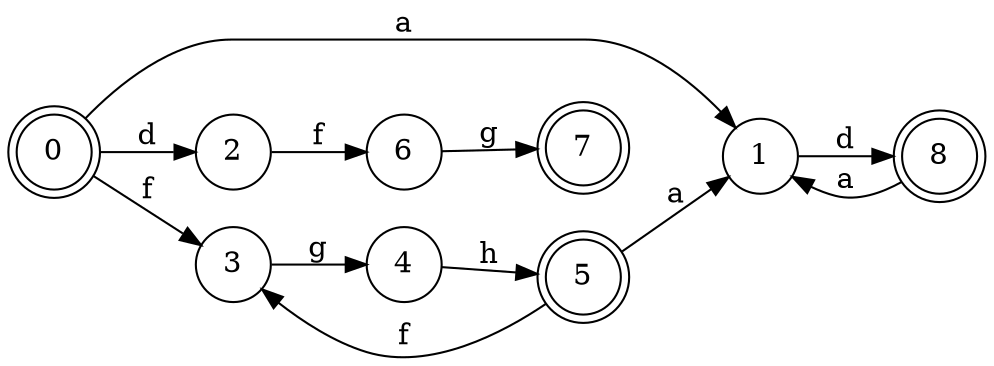 digraph DFA {
rankdir="LR"
node [shape=circle];
0 -> 1 [label="a"];
0 -> 2 [label="d"];
0 -> 3 [label="f"];
1 -> 8 [label="d"];
2 -> 6 [label="f"];
3 -> 4 [label="g"];
4 -> 5 [label="h"];
5 -> 1 [label="a"];
5 -> 3 [label="f"];
6 -> 7 [label="g"];
8 -> 1 [label="a"];
0[label="0"shape=doublecircle];
0[label="0"shape=doublecircle];
0[label="0"shape=doublecircle];
5[label="5"shape=doublecircle];
5[label="5"shape=doublecircle];
5[label="5"shape=doublecircle];
7[label="7"shape=doublecircle];
8[label="8"shape=doublecircle];
8[label="8"shape=doublecircle];
}
